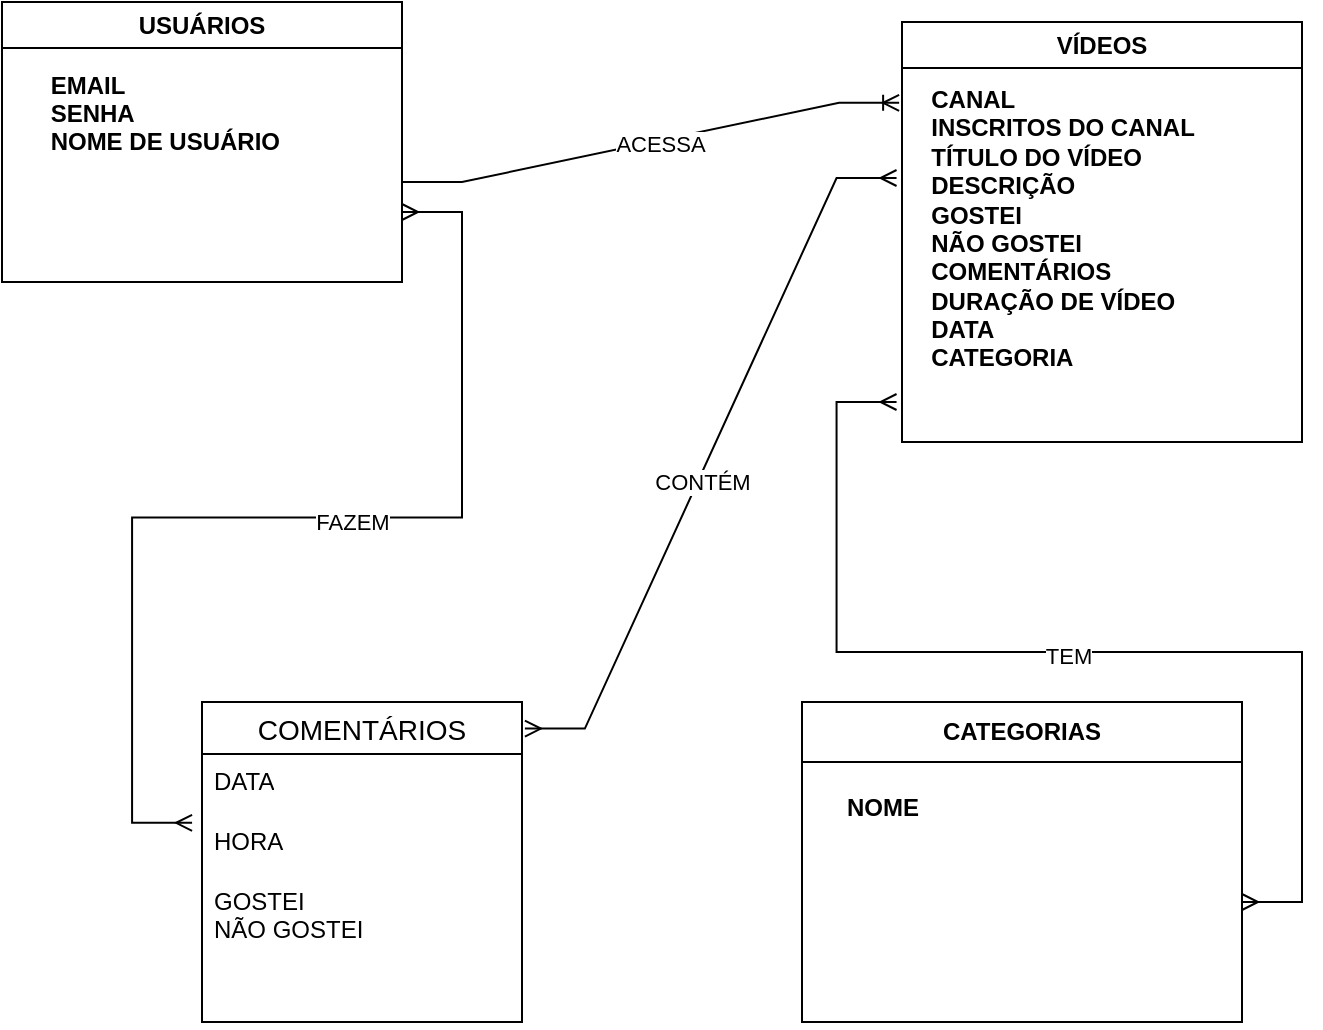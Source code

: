 <mxfile version="21.7.5" type="github">
  <diagram id="R2lEEEUBdFMjLlhIrx00" name="Page-1">
    <mxGraphModel dx="1900" dy="566" grid="1" gridSize="10" guides="1" tooltips="1" connect="1" arrows="1" fold="1" page="1" pageScale="1" pageWidth="850" pageHeight="1100" math="0" shadow="0" extFonts="Permanent Marker^https://fonts.googleapis.com/css?family=Permanent+Marker">
      <root>
        <mxCell id="0" />
        <mxCell id="1" parent="0" />
        <mxCell id="wGgL6fx7y3L0gjrvrmUF-3" value="CATEGORIAS" style="swimlane;whiteSpace=wrap;html=1;direction=east;startSize=30;" parent="1" vertex="1">
          <mxGeometry x="250" y="360" width="220" height="160" as="geometry">
            <mxRectangle x="110" y="310" width="140" height="30" as="alternateBounds" />
          </mxGeometry>
        </mxCell>
        <mxCell id="wGgL6fx7y3L0gjrvrmUF-31" value="&lt;b&gt;NOME&lt;/b&gt;&lt;div style=&quot;text-align: justify;&quot;&gt;&lt;/div&gt;" style="text;html=1;align=center;verticalAlign=middle;resizable=0;points=[];autosize=1;strokeColor=none;fillColor=none;" parent="wGgL6fx7y3L0gjrvrmUF-3" vertex="1">
          <mxGeometry x="10" y="38" width="60" height="30" as="geometry" />
        </mxCell>
        <mxCell id="wGgL6fx7y3L0gjrvrmUF-8" value="USUÁRIOS" style="swimlane;whiteSpace=wrap;html=1;" parent="1" vertex="1">
          <mxGeometry x="-150" y="10" width="200" height="140" as="geometry" />
        </mxCell>
        <mxCell id="wGgL6fx7y3L0gjrvrmUF-9" value="&lt;div style=&quot;text-align: justify;&quot;&gt;&lt;b&gt;EMAIL&lt;/b&gt;&lt;/div&gt;&lt;div style=&quot;text-align: justify;&quot;&gt;&lt;b&gt;SENHA&lt;/b&gt;&lt;/div&gt;&lt;div style=&quot;text-align: justify;&quot;&gt;&lt;b&gt;NOME DE USUÁRIO&lt;/b&gt;&lt;/div&gt;&lt;div style=&quot;text-align: justify;&quot;&gt;&lt;b&gt;&lt;br&gt;&lt;/b&gt;&lt;/div&gt;&lt;div style=&quot;text-align: justify;&quot;&gt;&lt;b&gt;&lt;br&gt;&lt;/b&gt;&lt;/div&gt;" style="text;html=1;align=right;verticalAlign=middle;resizable=0;points=[];autosize=1;strokeColor=none;fillColor=none;" parent="wGgL6fx7y3L0gjrvrmUF-8" vertex="1">
          <mxGeometry y="25" width="140" height="90" as="geometry" />
        </mxCell>
        <mxCell id="wGgL6fx7y3L0gjrvrmUF-10" value="VÍDEOS" style="swimlane;whiteSpace=wrap;html=1;" parent="1" vertex="1">
          <mxGeometry x="300" y="20" width="200" height="210" as="geometry" />
        </mxCell>
        <mxCell id="wGgL6fx7y3L0gjrvrmUF-35" value="COMENTÁRIOS" style="swimlane;fontStyle=0;childLayout=stackLayout;horizontal=1;startSize=26;horizontalStack=0;resizeParent=1;resizeParentMax=0;resizeLast=0;collapsible=1;marginBottom=0;align=center;fontSize=14;" parent="1" vertex="1">
          <mxGeometry x="-50" y="360" width="160" height="160" as="geometry" />
        </mxCell>
        <mxCell id="wGgL6fx7y3L0gjrvrmUF-36" value="DATA" style="text;strokeColor=none;fillColor=none;spacingLeft=4;spacingRight=4;overflow=hidden;rotatable=0;points=[[0,0.5],[1,0.5]];portConstraint=eastwest;fontSize=12;whiteSpace=wrap;html=1;" parent="wGgL6fx7y3L0gjrvrmUF-35" vertex="1">
          <mxGeometry y="26" width="160" height="30" as="geometry" />
        </mxCell>
        <mxCell id="wGgL6fx7y3L0gjrvrmUF-37" value="HORA" style="text;strokeColor=none;fillColor=none;spacingLeft=4;spacingRight=4;overflow=hidden;rotatable=0;points=[[0,0.5],[1,0.5]];portConstraint=eastwest;fontSize=12;whiteSpace=wrap;html=1;" parent="wGgL6fx7y3L0gjrvrmUF-35" vertex="1">
          <mxGeometry y="56" width="160" height="30" as="geometry" />
        </mxCell>
        <mxCell id="wGgL6fx7y3L0gjrvrmUF-38" value="GOSTEI&lt;br&gt;NÃO GOSTEI" style="text;strokeColor=none;fillColor=none;spacingLeft=4;spacingRight=4;overflow=hidden;rotatable=0;points=[[0,0.5],[1,0.5]];portConstraint=eastwest;fontSize=12;whiteSpace=wrap;html=1;" parent="wGgL6fx7y3L0gjrvrmUF-35" vertex="1">
          <mxGeometry y="86" width="160" height="74" as="geometry" />
        </mxCell>
        <mxCell id="wGgL6fx7y3L0gjrvrmUF-11" value="&lt;div style=&quot;text-align: justify;&quot;&gt;&lt;b style=&quot;background-color: initial;&quot;&gt;CANAL&lt;/b&gt;&lt;/div&gt;&lt;div style=&quot;text-align: justify;&quot;&gt;&lt;b style=&quot;background-color: initial;&quot;&gt;INSCRITOS DO CANAL&lt;/b&gt;&lt;/div&gt;&lt;div style=&quot;text-align: justify;&quot;&gt;&lt;b style=&quot;background-color: initial;&quot;&gt;TÍTULO DO VÍDEO&lt;/b&gt;&lt;br&gt;&lt;/div&gt;&lt;div style=&quot;text-align: justify;&quot;&gt;&lt;b&gt;DESCRIÇÃO&lt;/b&gt;&lt;/div&gt;&lt;div style=&quot;text-align: justify;&quot;&gt;&lt;b&gt;GOSTEI&lt;/b&gt;&lt;/div&gt;&lt;div style=&quot;text-align: justify;&quot;&gt;&lt;b&gt;NÃO GOSTEI&lt;/b&gt;&lt;/div&gt;&lt;div style=&quot;text-align: justify;&quot;&gt;&lt;b&gt;COMENTÁRIOS&lt;/b&gt;&lt;/div&gt;&lt;div style=&quot;text-align: justify;&quot;&gt;&lt;b&gt;DURAÇÃO DE VÍDEO&lt;/b&gt;&lt;/div&gt;&lt;div style=&quot;text-align: justify;&quot;&gt;&lt;b&gt;DATA&lt;/b&gt;&lt;/div&gt;&lt;div style=&quot;text-align: justify;&quot;&gt;&lt;b&gt;CATEGORIA&lt;/b&gt;&lt;/div&gt;&lt;div style=&quot;text-align: justify;&quot;&gt;&lt;b&gt;&lt;br&gt;&lt;/b&gt;&lt;/div&gt;&lt;div style=&quot;text-align: justify;&quot;&gt;&lt;b&gt;&lt;br&gt;&lt;/b&gt;&lt;/div&gt;&lt;div style=&quot;text-align: justify;&quot;&gt;&lt;b&gt;&lt;br&gt;&lt;/b&gt;&lt;/div&gt;" style="text;html=1;align=center;verticalAlign=middle;resizable=0;points=[];autosize=1;strokeColor=none;fillColor=none;" parent="1" vertex="1">
          <mxGeometry x="300" y="45" width="160" height="200" as="geometry" />
        </mxCell>
        <mxCell id="wGgL6fx7y3L0gjrvrmUF-44" value="" style="edgeStyle=entityRelationEdgeStyle;fontSize=12;html=1;endArrow=ERoneToMany;rounded=0;entryX=-0.009;entryY=0.077;entryDx=0;entryDy=0;entryPerimeter=0;" parent="1" target="wGgL6fx7y3L0gjrvrmUF-11" edge="1">
          <mxGeometry width="100" height="100" relative="1" as="geometry">
            <mxPoint x="50" y="100" as="sourcePoint" />
            <mxPoint x="150" as="targetPoint" />
          </mxGeometry>
        </mxCell>
        <mxCell id="wGgL6fx7y3L0gjrvrmUF-50" value="ACESSA" style="edgeLabel;html=1;align=center;verticalAlign=middle;resizable=0;points=[];" parent="wGgL6fx7y3L0gjrvrmUF-44" vertex="1" connectable="0">
          <mxGeometry x="0.033" y="-1" relative="1" as="geometry">
            <mxPoint as="offset" />
          </mxGeometry>
        </mxCell>
        <mxCell id="wGgL6fx7y3L0gjrvrmUF-45" value="" style="edgeStyle=entityRelationEdgeStyle;fontSize=12;html=1;endArrow=ERmany;startArrow=ERmany;rounded=0;entryX=-0.031;entryY=0.065;entryDx=0;entryDy=0;entryPerimeter=0;exitX=1;exitY=0.75;exitDx=0;exitDy=0;" parent="1" source="wGgL6fx7y3L0gjrvrmUF-8" edge="1">
          <mxGeometry width="100" height="100" relative="1" as="geometry">
            <mxPoint x="-80" y="200" as="sourcePoint" />
            <mxPoint x="-54.96" y="420.4" as="targetPoint" />
          </mxGeometry>
        </mxCell>
        <mxCell id="wGgL6fx7y3L0gjrvrmUF-51" value="FAZEM" style="edgeLabel;html=1;align=center;verticalAlign=middle;resizable=0;points=[];" parent="wGgL6fx7y3L0gjrvrmUF-45" vertex="1" connectable="0">
          <mxGeometry x="-0.101" y="2" relative="1" as="geometry">
            <mxPoint x="1" as="offset" />
          </mxGeometry>
        </mxCell>
        <mxCell id="wGgL6fx7y3L0gjrvrmUF-54" value="" style="edgeStyle=entityRelationEdgeStyle;fontSize=12;html=1;endArrow=ERmany;startArrow=ERmany;rounded=0;exitX=1.009;exitY=0.083;exitDx=0;exitDy=0;exitPerimeter=0;entryX=-0.017;entryY=0.265;entryDx=0;entryDy=0;entryPerimeter=0;" parent="1" source="wGgL6fx7y3L0gjrvrmUF-35" target="wGgL6fx7y3L0gjrvrmUF-11" edge="1">
          <mxGeometry width="100" height="100" relative="1" as="geometry">
            <mxPoint x="90" y="320" as="sourcePoint" />
            <mxPoint x="190" y="220" as="targetPoint" />
          </mxGeometry>
        </mxCell>
        <mxCell id="aqk810yG0aJ0T1A2ybO5-1" value="CONTÉM" style="edgeLabel;html=1;align=center;verticalAlign=middle;resizable=0;points=[];" vertex="1" connectable="0" parent="wGgL6fx7y3L0gjrvrmUF-54">
          <mxGeometry x="-0.081" y="-2" relative="1" as="geometry">
            <mxPoint as="offset" />
          </mxGeometry>
        </mxCell>
        <mxCell id="wGgL6fx7y3L0gjrvrmUF-56" value="" style="edgeStyle=entityRelationEdgeStyle;fontSize=12;html=1;endArrow=ERmany;startArrow=ERmany;rounded=0;entryX=-0.017;entryY=0.765;entryDx=0;entryDy=0;entryPerimeter=0;" parent="1" edge="1">
          <mxGeometry width="100" height="100" relative="1" as="geometry">
            <mxPoint x="470" y="460" as="sourcePoint" />
            <mxPoint x="297.28" y="210" as="targetPoint" />
          </mxGeometry>
        </mxCell>
        <mxCell id="wGgL6fx7y3L0gjrvrmUF-57" value="TEM" style="edgeLabel;html=1;align=center;verticalAlign=middle;resizable=0;points=[];" parent="wGgL6fx7y3L0gjrvrmUF-56" vertex="1" connectable="0">
          <mxGeometry x="0.002" y="2" relative="1" as="geometry">
            <mxPoint as="offset" />
          </mxGeometry>
        </mxCell>
      </root>
    </mxGraphModel>
  </diagram>
</mxfile>
